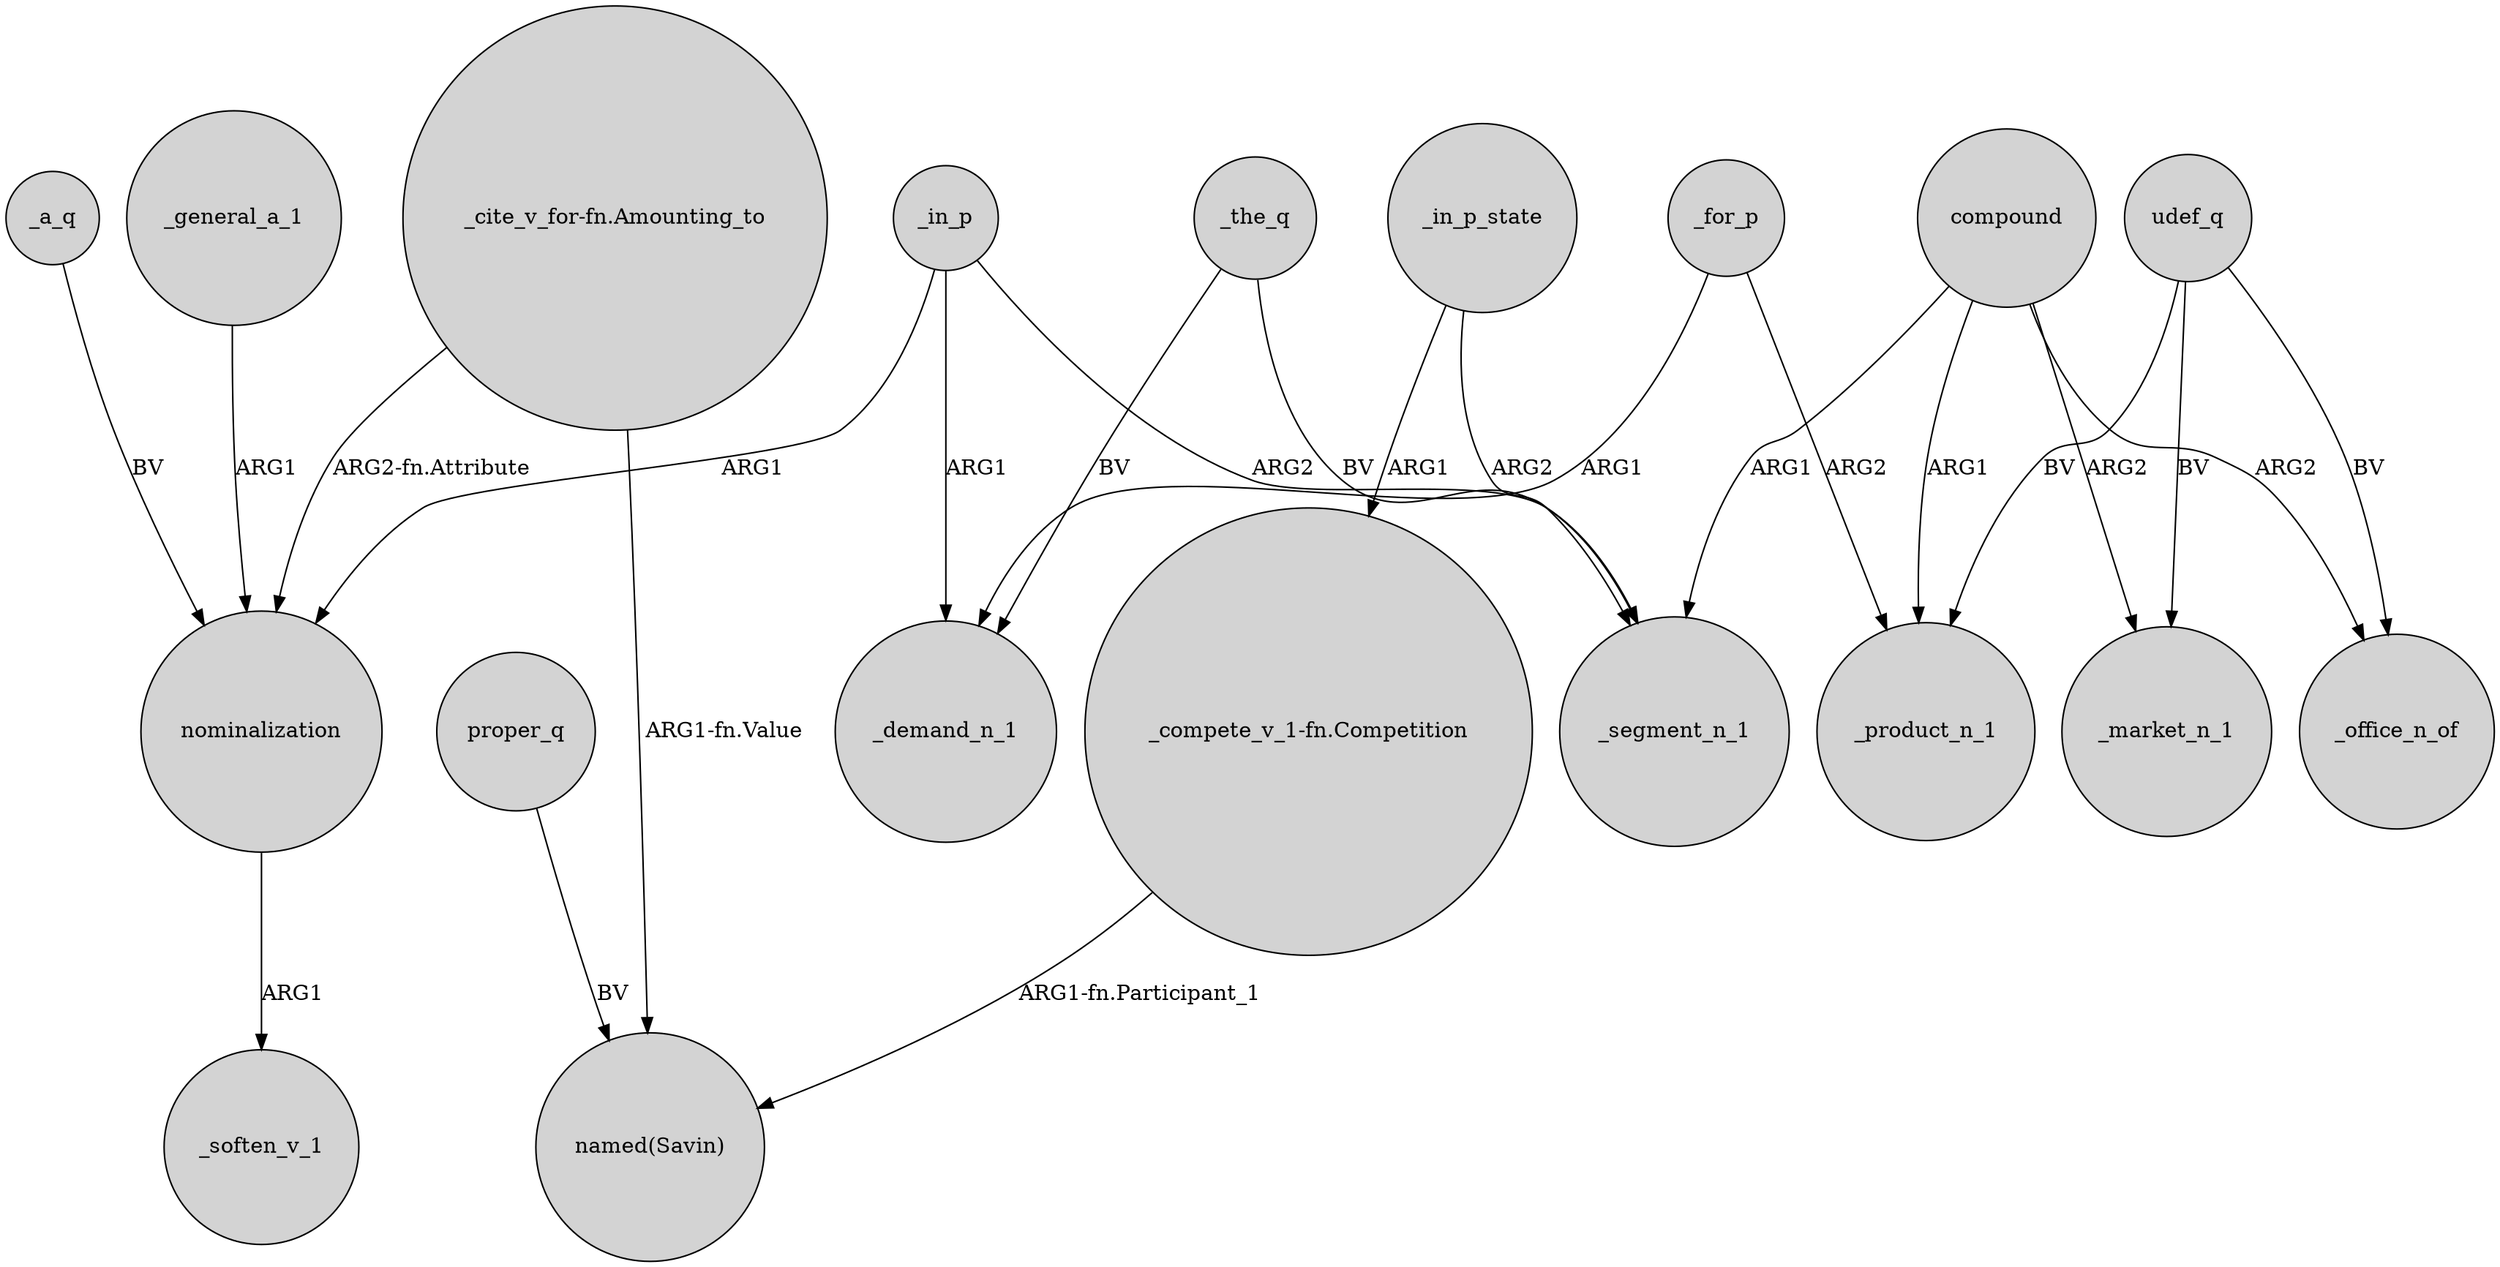 digraph {
	node [shape=circle style=filled]
	_for_p -> _demand_n_1 [label=ARG1]
	udef_q -> _market_n_1 [label=BV]
	_a_q -> nominalization [label=BV]
	_general_a_1 -> nominalization [label=ARG1]
	_in_p -> _segment_n_1 [label=ARG2]
	compound -> _market_n_1 [label=ARG2]
	proper_q -> "named(Savin)" [label=BV]
	compound -> _segment_n_1 [label=ARG1]
	_for_p -> _product_n_1 [label=ARG2]
	"_compete_v_1-fn.Competition" -> "named(Savin)" [label="ARG1-fn.Participant_1"]
	_in_p -> _demand_n_1 [label=ARG1]
	_in_p_state -> "_compete_v_1-fn.Competition" [label=ARG1]
	udef_q -> _product_n_1 [label=BV]
	"_cite_v_for-fn.Amounting_to" -> "named(Savin)" [label="ARG1-fn.Value"]
	"_cite_v_for-fn.Amounting_to" -> nominalization [label="ARG2-fn.Attribute"]
	udef_q -> _office_n_of [label=BV]
	compound -> _office_n_of [label=ARG2]
	_in_p_state -> _segment_n_1 [label=ARG2]
	nominalization -> _soften_v_1 [label=ARG1]
	_the_q -> _demand_n_1 [label=BV]
	_the_q -> _segment_n_1 [label=BV]
	compound -> _product_n_1 [label=ARG1]
	_in_p -> nominalization [label=ARG1]
}
